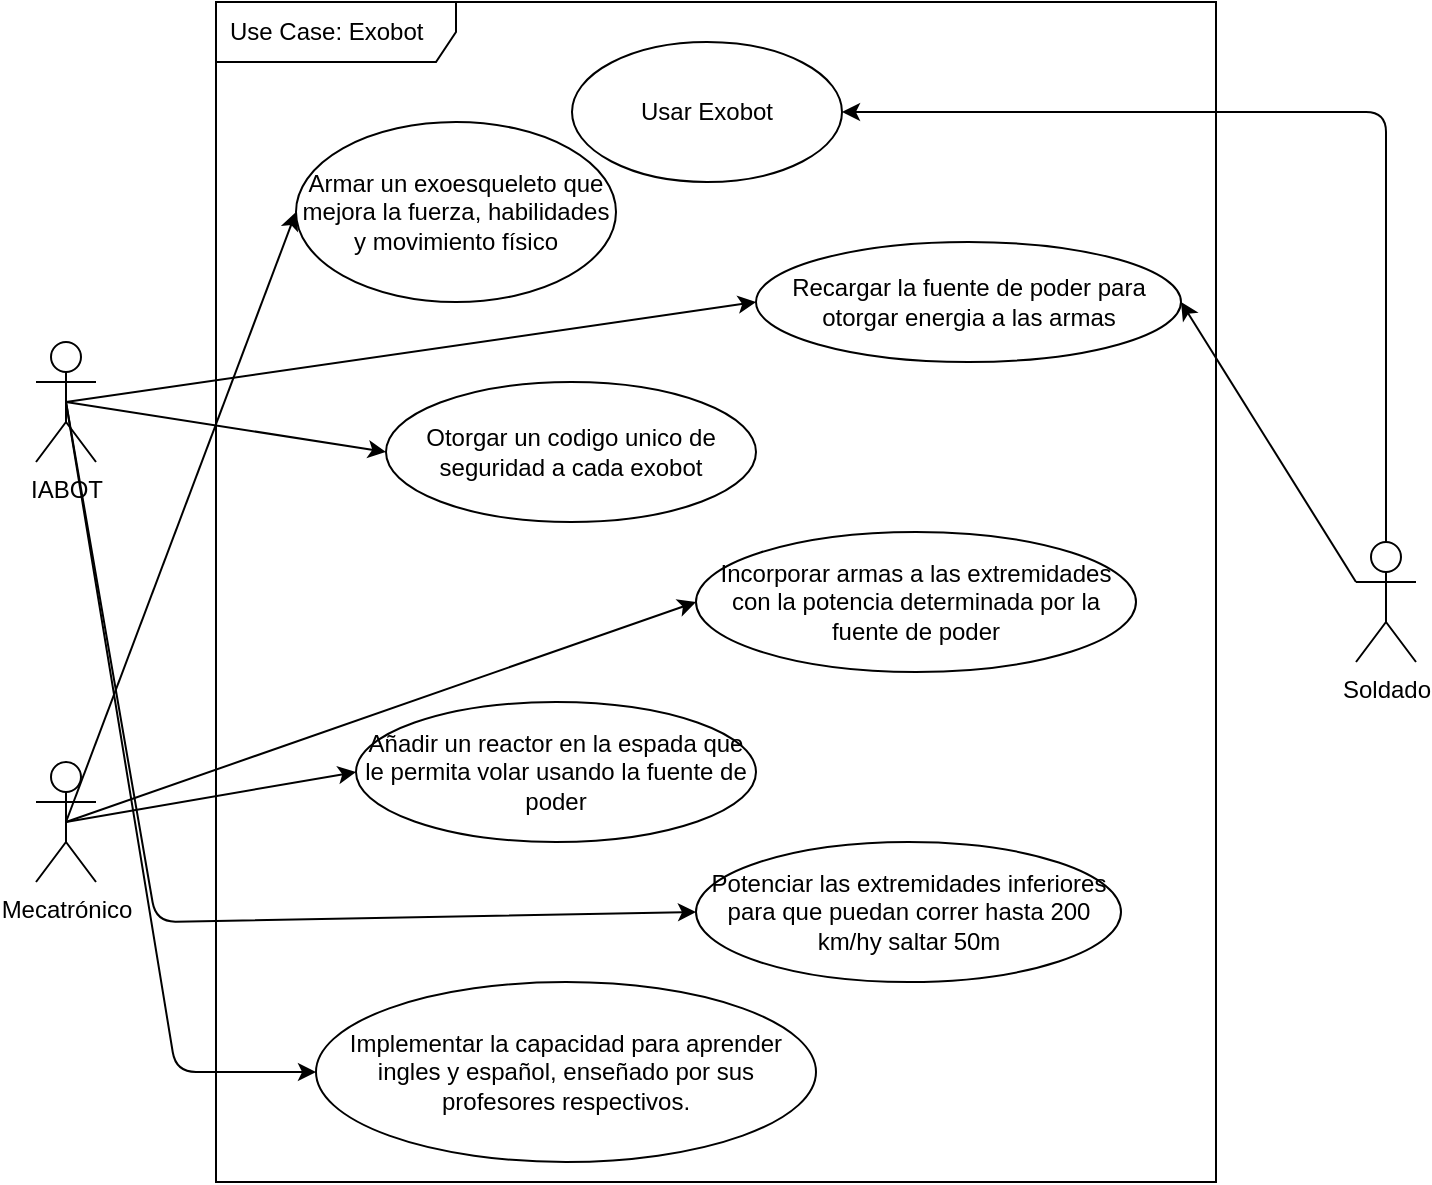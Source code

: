<mxfile>
    <diagram id="_Y_dve3ekHVDtDZEjBDp" name="Page-1">
        <mxGraphModel dx="991" dy="719" grid="1" gridSize="10" guides="1" tooltips="1" connect="1" arrows="1" fold="1" page="1" pageScale="1" pageWidth="850" pageHeight="1100" math="0" shadow="0">
            <root>
                <mxCell id="0"/>
                <mxCell id="1" parent="0"/>
                <mxCell id="2" value="Use Case: Exobot" style="shape=umlFrame;whiteSpace=wrap;html=1;width=120;height=30;boundedLbl=1;verticalAlign=middle;align=left;spacingLeft=5;" parent="1" vertex="1">
                    <mxGeometry x="180" y="60" width="500" height="590" as="geometry"/>
                </mxCell>
                <mxCell id="4" value="Usar Exobot" style="ellipse;whiteSpace=wrap;html=1;" parent="1" vertex="1">
                    <mxGeometry x="358" y="80" width="135" height="70" as="geometry"/>
                </mxCell>
                <mxCell id="9" value="Añadir un reactor en la espada que le permita volar usando la fuente de poder" style="ellipse;whiteSpace=wrap;html=1;" parent="1" vertex="1">
                    <mxGeometry x="250" y="410" width="200" height="70" as="geometry"/>
                </mxCell>
                <mxCell id="46" style="edgeStyle=none;html=1;exitX=0.5;exitY=0.5;exitDx=0;exitDy=0;exitPerimeter=0;entryX=0;entryY=0.5;entryDx=0;entryDy=0;" edge="1" parent="1" source="11" target="27">
                    <mxGeometry relative="1" as="geometry"/>
                </mxCell>
                <mxCell id="48" style="edgeStyle=none;html=1;exitX=0.5;exitY=0.5;exitDx=0;exitDy=0;exitPerimeter=0;entryX=0;entryY=0.5;entryDx=0;entryDy=0;" edge="1" parent="1" source="11" target="29">
                    <mxGeometry relative="1" as="geometry"/>
                </mxCell>
                <mxCell id="49" style="edgeStyle=none;html=1;exitX=0.5;exitY=0.5;exitDx=0;exitDy=0;exitPerimeter=0;entryX=0;entryY=0.5;entryDx=0;entryDy=0;" edge="1" parent="1" source="11" target="42">
                    <mxGeometry relative="1" as="geometry">
                        <Array as="points">
                            <mxPoint x="150" y="520"/>
                        </Array>
                    </mxGeometry>
                </mxCell>
                <mxCell id="50" style="edgeStyle=none;html=1;exitX=0.5;exitY=0.5;exitDx=0;exitDy=0;exitPerimeter=0;entryX=0;entryY=0.5;entryDx=0;entryDy=0;" edge="1" parent="1" source="11" target="43">
                    <mxGeometry relative="1" as="geometry">
                        <Array as="points">
                            <mxPoint x="160" y="595"/>
                        </Array>
                    </mxGeometry>
                </mxCell>
                <mxCell id="11" value="IABOT" style="shape=umlActor;verticalLabelPosition=bottom;verticalAlign=top;html=1;" parent="1" vertex="1">
                    <mxGeometry x="90" y="230" width="30" height="60" as="geometry"/>
                </mxCell>
                <mxCell id="45" style="edgeStyle=none;html=1;exitX=0.5;exitY=0.5;exitDx=0;exitDy=0;exitPerimeter=0;entryX=1;entryY=0.5;entryDx=0;entryDy=0;" edge="1" parent="1" source="20" target="4">
                    <mxGeometry relative="1" as="geometry">
                        <Array as="points">
                            <mxPoint x="765" y="115"/>
                        </Array>
                    </mxGeometry>
                </mxCell>
                <mxCell id="47" style="edgeStyle=none;html=1;exitX=0;exitY=0.333;exitDx=0;exitDy=0;exitPerimeter=0;entryX=1;entryY=0.5;entryDx=0;entryDy=0;" edge="1" parent="1" source="20" target="27">
                    <mxGeometry relative="1" as="geometry"/>
                </mxCell>
                <mxCell id="20" value="Soldado" style="shape=umlActor;verticalLabelPosition=bottom;verticalAlign=top;html=1;" parent="1" vertex="1">
                    <mxGeometry x="750" y="330" width="30" height="60" as="geometry"/>
                </mxCell>
                <mxCell id="25" value="Armar un exoesqueleto que mejora la fuerza, habilidades y movimiento físico" style="ellipse;whiteSpace=wrap;html=1;" parent="1" vertex="1">
                    <mxGeometry x="220" y="120" width="160" height="90" as="geometry"/>
                </mxCell>
                <mxCell id="27" value="Recargar la fuente de poder para otorgar energia a las armas" style="ellipse;whiteSpace=wrap;html=1;" parent="1" vertex="1">
                    <mxGeometry x="450" y="180" width="212.5" height="60" as="geometry"/>
                </mxCell>
                <mxCell id="29" value="Otorgar un codigo unico de seguridad a cada exobot" style="ellipse;whiteSpace=wrap;html=1;" parent="1" vertex="1">
                    <mxGeometry x="265" y="250" width="185" height="70" as="geometry"/>
                </mxCell>
                <mxCell id="51" style="edgeStyle=none;html=1;exitX=0.5;exitY=0.5;exitDx=0;exitDy=0;exitPerimeter=0;entryX=0;entryY=0.5;entryDx=0;entryDy=0;" edge="1" parent="1" source="40" target="41">
                    <mxGeometry relative="1" as="geometry"/>
                </mxCell>
                <mxCell id="52" style="edgeStyle=none;html=1;exitX=0.5;exitY=0.5;exitDx=0;exitDy=0;exitPerimeter=0;entryX=0;entryY=0.5;entryDx=0;entryDy=0;" edge="1" parent="1" source="40" target="25">
                    <mxGeometry relative="1" as="geometry"/>
                </mxCell>
                <mxCell id="53" style="edgeStyle=none;html=1;exitX=0.5;exitY=0.5;exitDx=0;exitDy=0;exitPerimeter=0;entryX=0;entryY=0.5;entryDx=0;entryDy=0;" edge="1" parent="1" source="40" target="9">
                    <mxGeometry relative="1" as="geometry"/>
                </mxCell>
                <mxCell id="40" value="Mecatrónico" style="shape=umlActor;verticalLabelPosition=bottom;verticalAlign=top;html=1;" vertex="1" parent="1">
                    <mxGeometry x="90" y="440" width="30" height="60" as="geometry"/>
                </mxCell>
                <mxCell id="41" value="Incorporar armas a las extremidades con la potencia determinada por la fuente de poder" style="ellipse;whiteSpace=wrap;html=1;" vertex="1" parent="1">
                    <mxGeometry x="420" y="325" width="220" height="70" as="geometry"/>
                </mxCell>
                <mxCell id="42" value="Potenciar las extremidades inferiores para que puedan correr hasta 200 km/hy saltar 50m" style="ellipse;whiteSpace=wrap;html=1;" vertex="1" parent="1">
                    <mxGeometry x="420" y="480" width="212.5" height="70" as="geometry"/>
                </mxCell>
                <mxCell id="43" value="Implementar la capacidad para aprender ingles y español, enseñado por sus profesores respectivos." style="ellipse;whiteSpace=wrap;html=1;" vertex="1" parent="1">
                    <mxGeometry x="230" y="550" width="250" height="90" as="geometry"/>
                </mxCell>
            </root>
        </mxGraphModel>
    </diagram>
</mxfile>